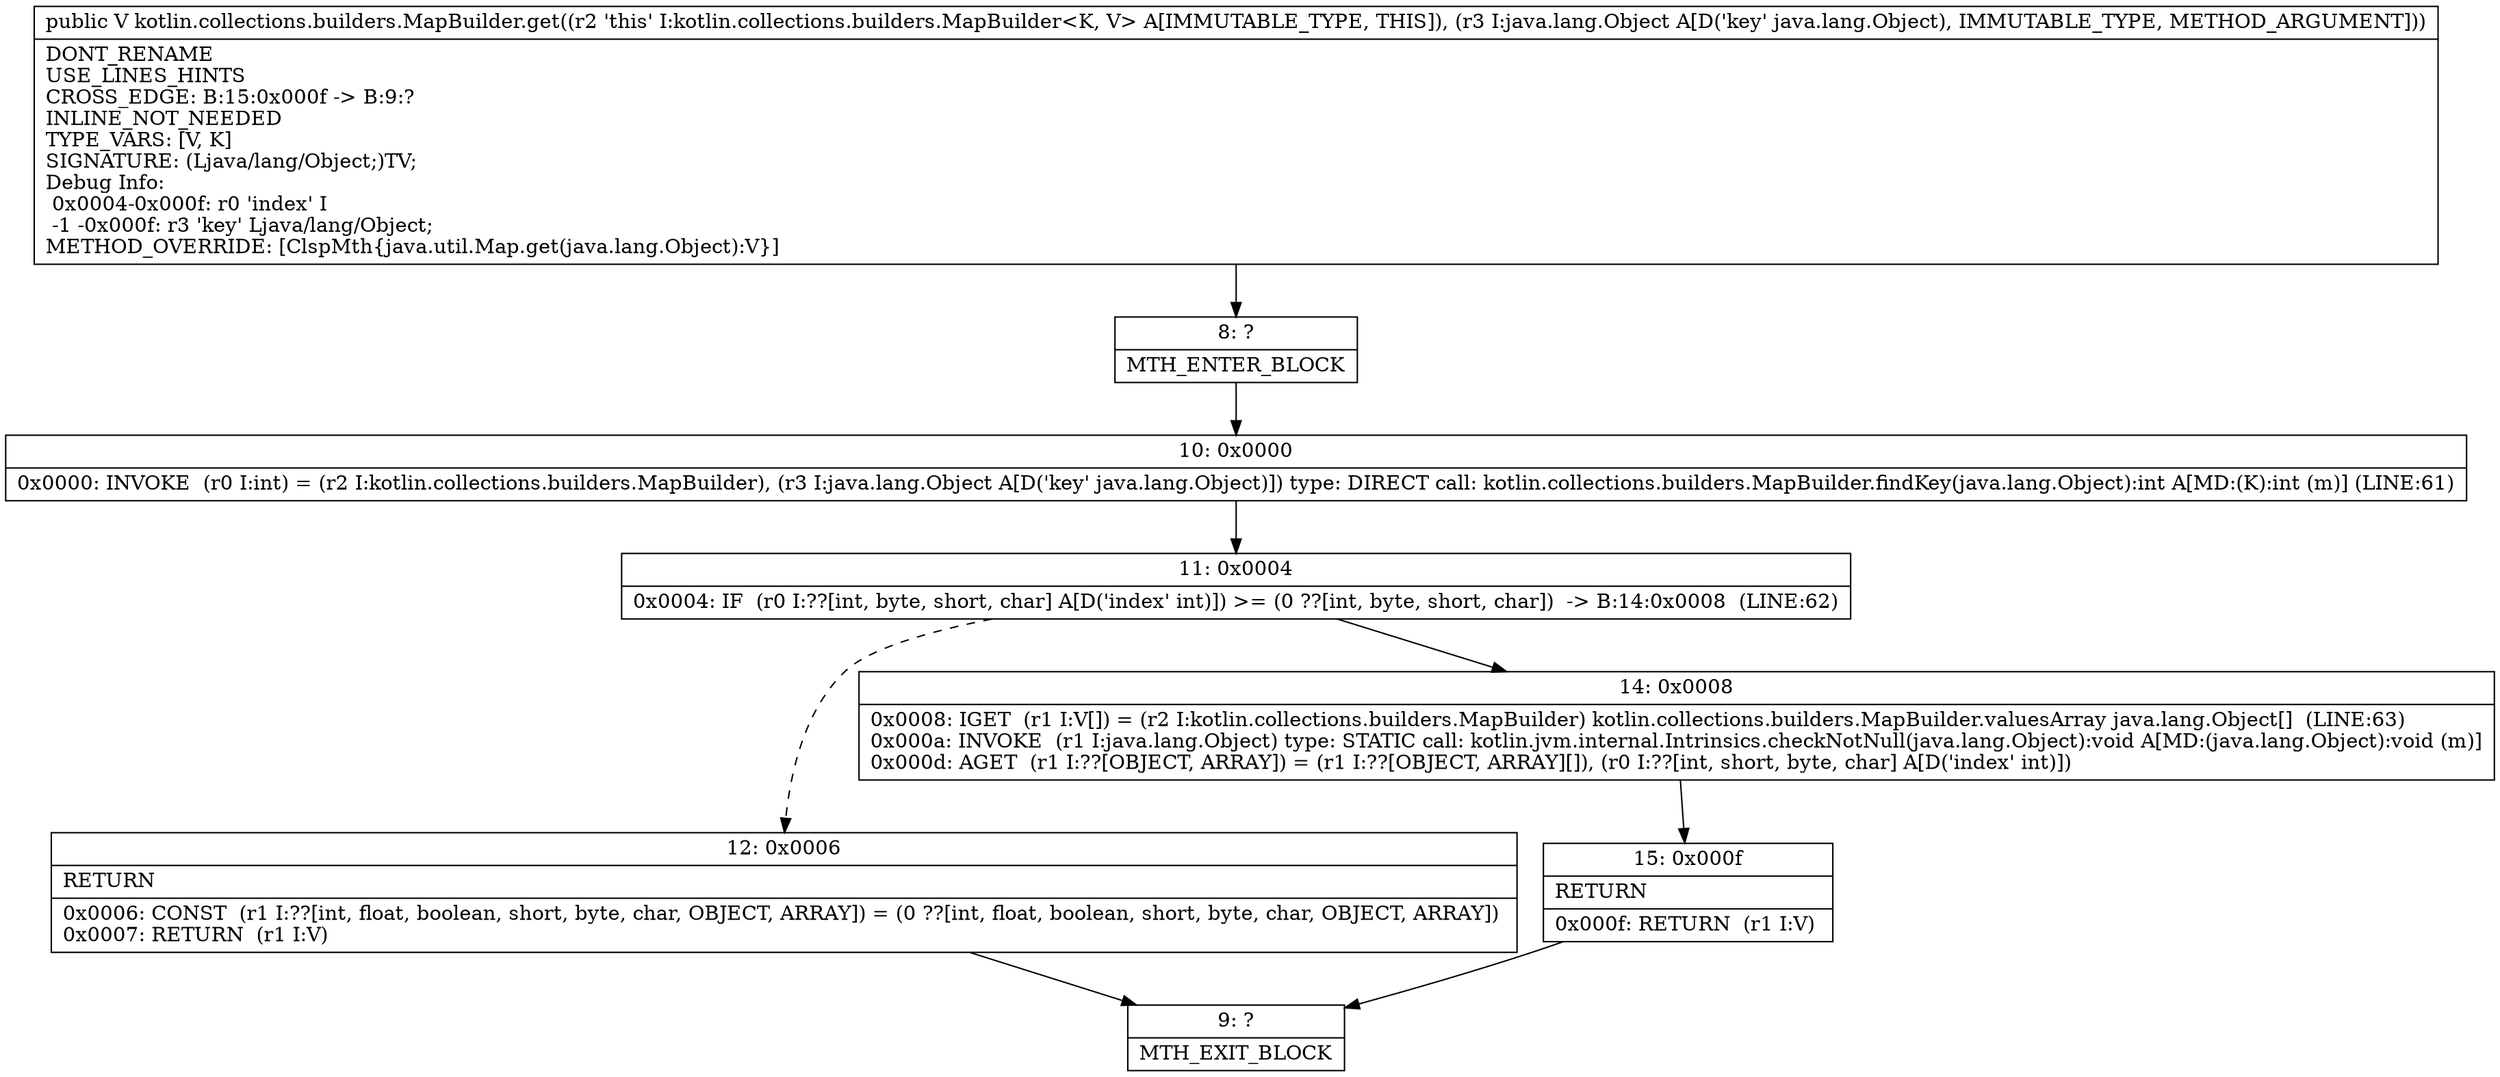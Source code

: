 digraph "CFG forkotlin.collections.builders.MapBuilder.get(Ljava\/lang\/Object;)Ljava\/lang\/Object;" {
Node_8 [shape=record,label="{8\:\ ?|MTH_ENTER_BLOCK\l}"];
Node_10 [shape=record,label="{10\:\ 0x0000|0x0000: INVOKE  (r0 I:int) = (r2 I:kotlin.collections.builders.MapBuilder), (r3 I:java.lang.Object A[D('key' java.lang.Object)]) type: DIRECT call: kotlin.collections.builders.MapBuilder.findKey(java.lang.Object):int A[MD:(K):int (m)] (LINE:61)\l}"];
Node_11 [shape=record,label="{11\:\ 0x0004|0x0004: IF  (r0 I:??[int, byte, short, char] A[D('index' int)]) \>= (0 ??[int, byte, short, char])  \-\> B:14:0x0008  (LINE:62)\l}"];
Node_12 [shape=record,label="{12\:\ 0x0006|RETURN\l|0x0006: CONST  (r1 I:??[int, float, boolean, short, byte, char, OBJECT, ARRAY]) = (0 ??[int, float, boolean, short, byte, char, OBJECT, ARRAY]) \l0x0007: RETURN  (r1 I:V) \l}"];
Node_9 [shape=record,label="{9\:\ ?|MTH_EXIT_BLOCK\l}"];
Node_14 [shape=record,label="{14\:\ 0x0008|0x0008: IGET  (r1 I:V[]) = (r2 I:kotlin.collections.builders.MapBuilder) kotlin.collections.builders.MapBuilder.valuesArray java.lang.Object[]  (LINE:63)\l0x000a: INVOKE  (r1 I:java.lang.Object) type: STATIC call: kotlin.jvm.internal.Intrinsics.checkNotNull(java.lang.Object):void A[MD:(java.lang.Object):void (m)]\l0x000d: AGET  (r1 I:??[OBJECT, ARRAY]) = (r1 I:??[OBJECT, ARRAY][]), (r0 I:??[int, short, byte, char] A[D('index' int)]) \l}"];
Node_15 [shape=record,label="{15\:\ 0x000f|RETURN\l|0x000f: RETURN  (r1 I:V) \l}"];
MethodNode[shape=record,label="{public V kotlin.collections.builders.MapBuilder.get((r2 'this' I:kotlin.collections.builders.MapBuilder\<K, V\> A[IMMUTABLE_TYPE, THIS]), (r3 I:java.lang.Object A[D('key' java.lang.Object), IMMUTABLE_TYPE, METHOD_ARGUMENT]))  | DONT_RENAME\lUSE_LINES_HINTS\lCROSS_EDGE: B:15:0x000f \-\> B:9:?\lINLINE_NOT_NEEDED\lTYPE_VARS: [V, K]\lSIGNATURE: (Ljava\/lang\/Object;)TV;\lDebug Info:\l  0x0004\-0x000f: r0 'index' I\l  \-1 \-0x000f: r3 'key' Ljava\/lang\/Object;\lMETHOD_OVERRIDE: [ClspMth\{java.util.Map.get(java.lang.Object):V\}]\l}"];
MethodNode -> Node_8;Node_8 -> Node_10;
Node_10 -> Node_11;
Node_11 -> Node_12[style=dashed];
Node_11 -> Node_14;
Node_12 -> Node_9;
Node_14 -> Node_15;
Node_15 -> Node_9;
}

